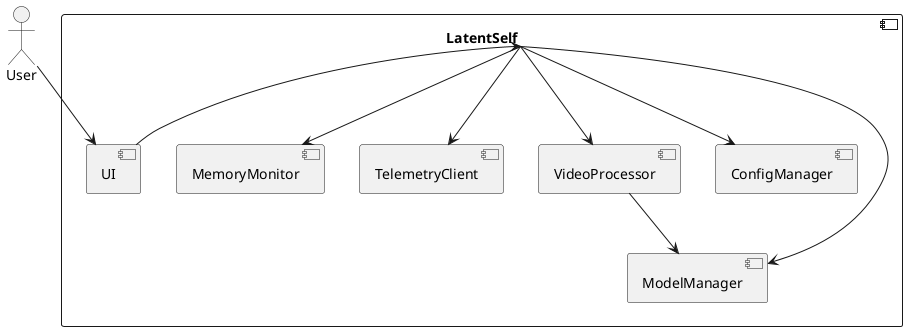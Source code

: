 @startuml
!define AWSPUML https://raw.githubusercontent.com/awslabs/aws-icons-for-plantuml/v14.0/LATEST/AWSPUML
skinparam backgroundColor transparent

actor User
component "LatentSelf" as LS {
  component ConfigManager
  component ModelManager
  component VideoProcessor
  component TelemetryClient
  component MemoryMonitor
  component UI
}

User --> UI
UI --> LS
LS --> ConfigManager
LS --> ModelManager
LS --> VideoProcessor
LS --> TelemetryClient
LS --> MemoryMonitor
VideoProcessor --> ModelManager
@enduml

